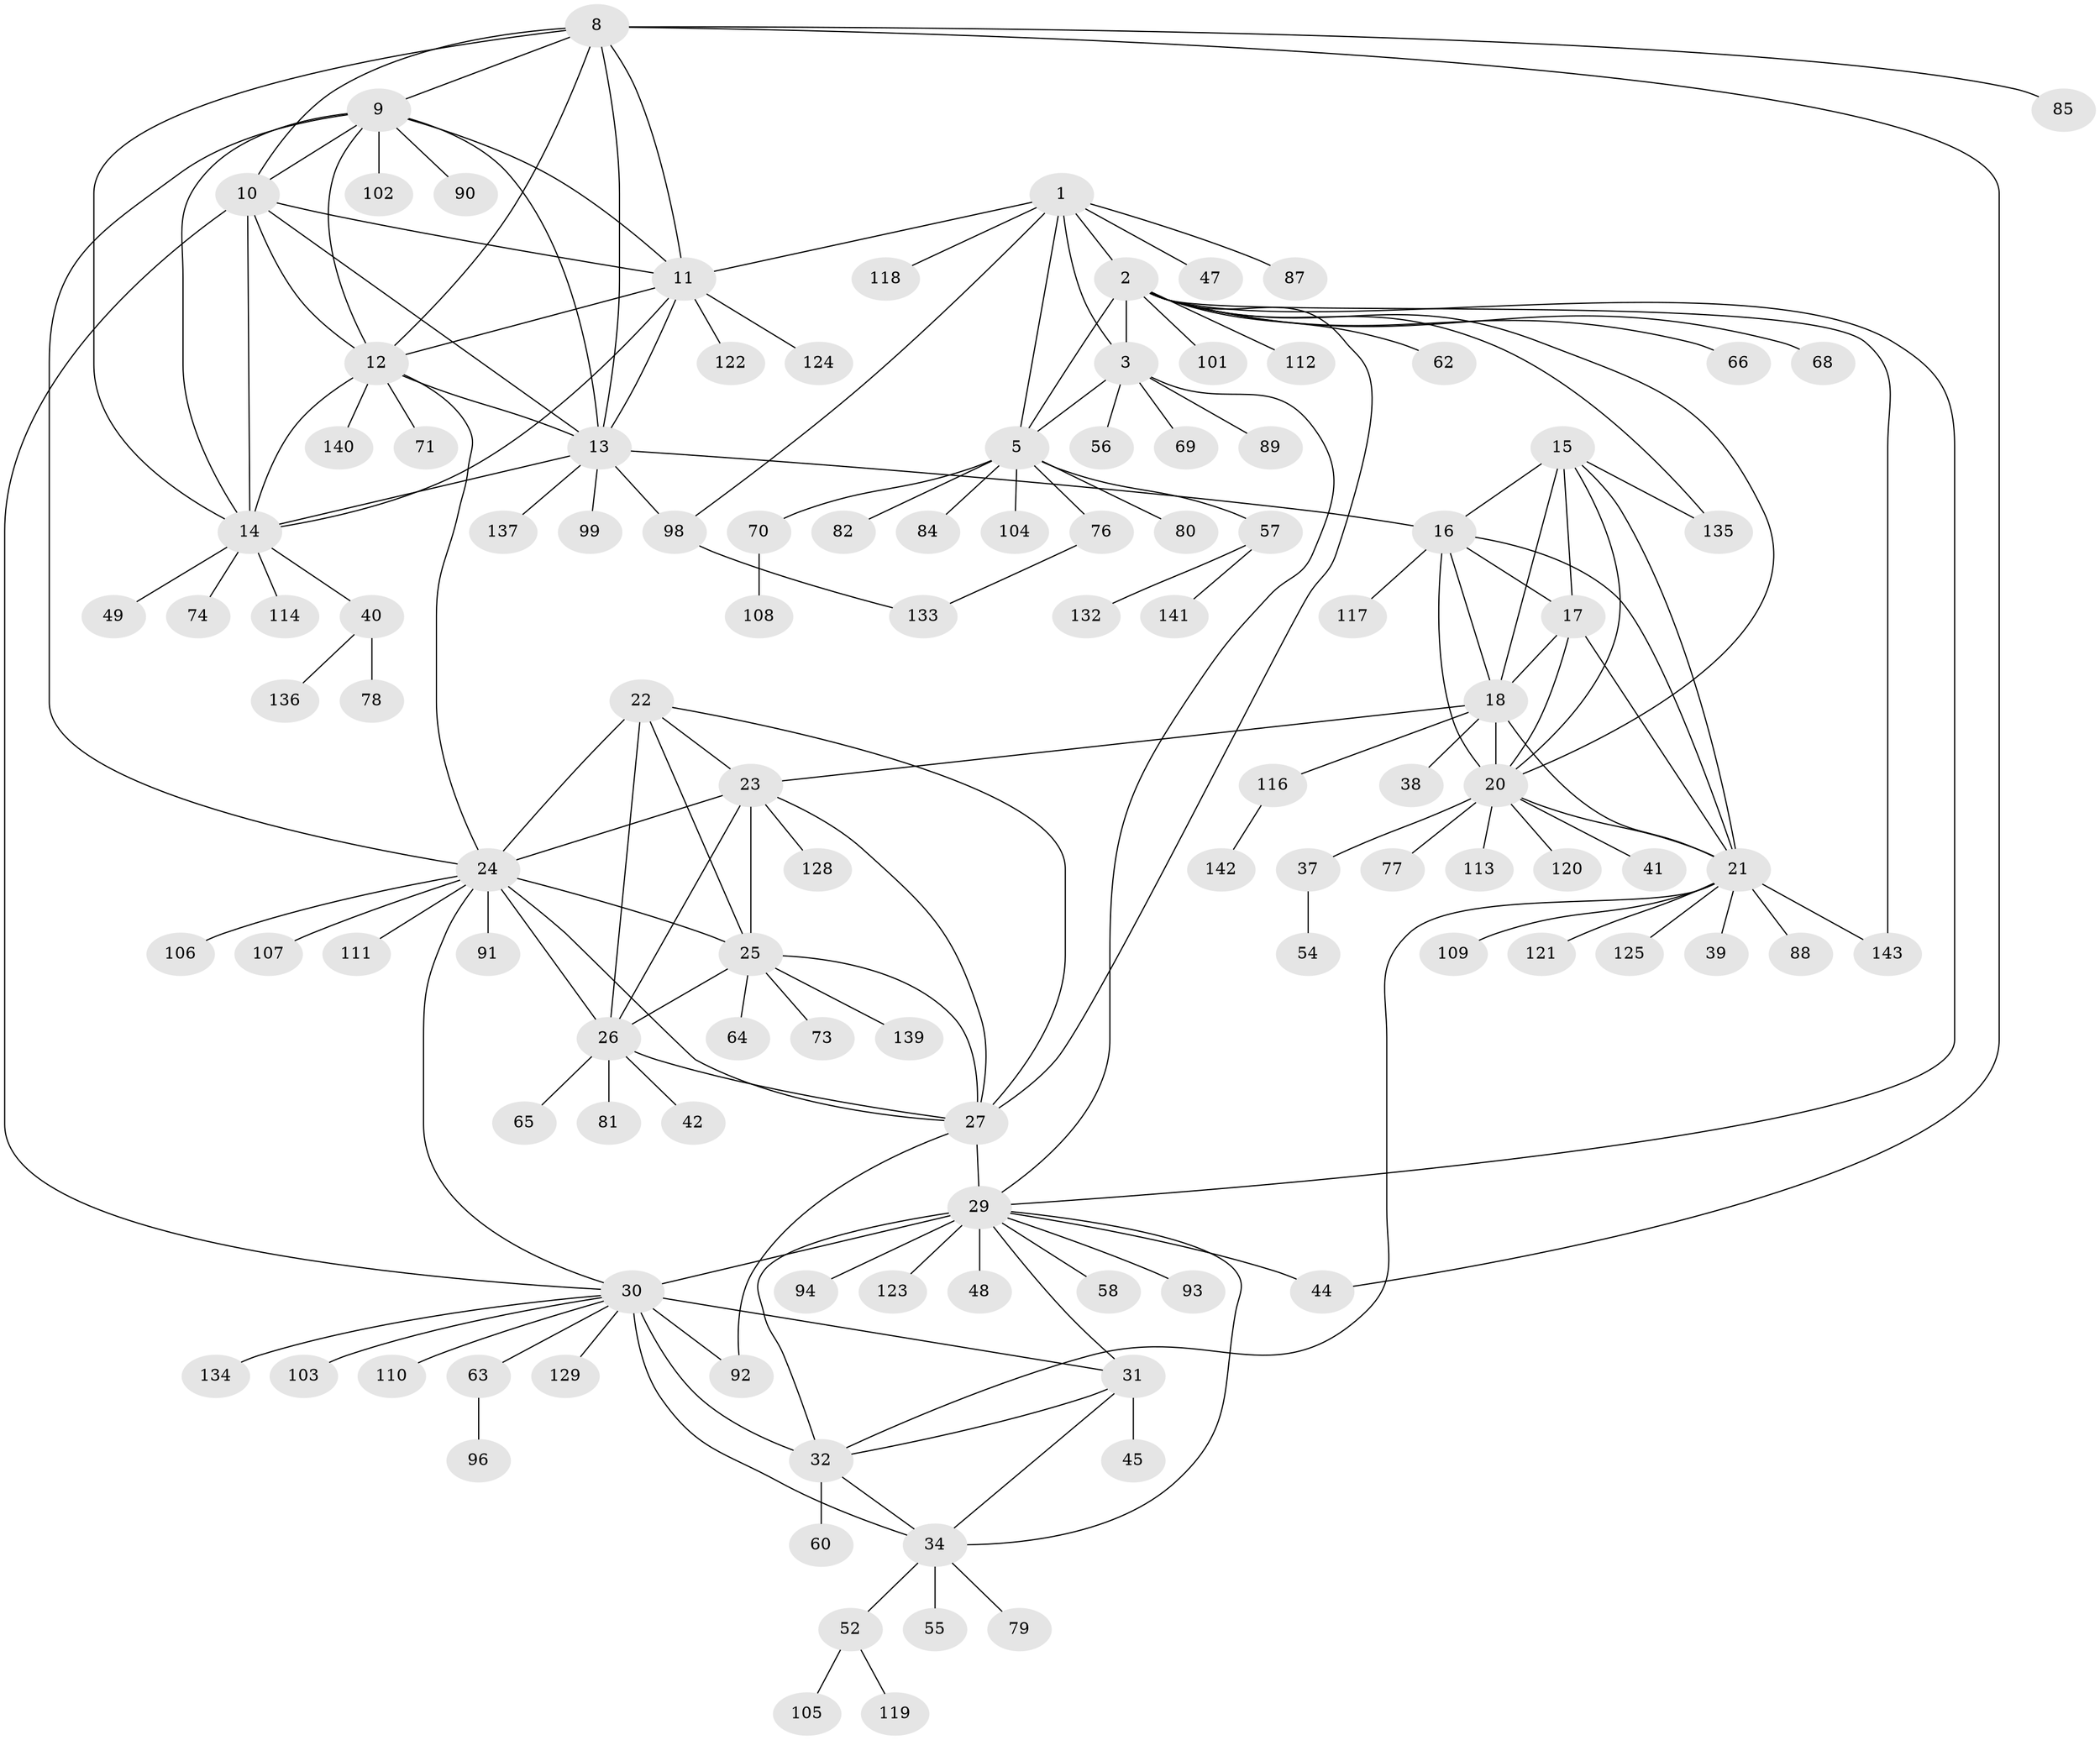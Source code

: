 // Generated by graph-tools (version 1.1) at 2025/52/02/27/25 19:52:17]
// undirected, 114 vertices, 172 edges
graph export_dot {
graph [start="1"]
  node [color=gray90,style=filled];
  1 [super="+7"];
  2 [super="+4"];
  3 [super="+97"];
  5 [super="+6"];
  8 [super="+100"];
  9 [super="+53"];
  10 [super="+43"];
  11 [super="+59"];
  12 [super="+75"];
  13 [super="+46"];
  14 [super="+83"];
  15 [super="+86"];
  16 [super="+126"];
  17 [super="+50"];
  18 [super="+19"];
  20 [super="+36"];
  21 [super="+67"];
  22;
  23 [super="+130"];
  24 [super="+95"];
  25 [super="+51"];
  26 [super="+28"];
  27;
  29 [super="+35"];
  30 [super="+33"];
  31 [super="+131"];
  32 [super="+61"];
  34;
  37;
  38;
  39;
  40 [super="+127"];
  41;
  42;
  44;
  45;
  47;
  48;
  49;
  52;
  54;
  55;
  56;
  57 [super="+72"];
  58;
  60;
  62;
  63;
  64;
  65;
  66 [super="+138"];
  68;
  69;
  70;
  71;
  73;
  74;
  76;
  77;
  78;
  79;
  80;
  81;
  82;
  84;
  85;
  87;
  88;
  89;
  90;
  91;
  92;
  93;
  94;
  96;
  98;
  99;
  101;
  102;
  103;
  104 [super="+115"];
  105;
  106;
  107;
  108;
  109;
  110;
  111;
  112;
  113;
  114;
  116;
  117;
  118;
  119;
  120;
  121;
  122;
  123;
  124;
  125;
  128;
  129;
  132;
  133;
  134;
  135;
  136;
  137;
  139;
  140;
  141;
  142;
  143;
  1 -- 2 [weight=4];
  1 -- 3 [weight=2];
  1 -- 5 [weight=4];
  1 -- 47;
  1 -- 98;
  1 -- 11;
  1 -- 118;
  1 -- 87;
  2 -- 3 [weight=2];
  2 -- 5 [weight=4];
  2 -- 27;
  2 -- 66;
  2 -- 68;
  2 -- 112;
  2 -- 101;
  2 -- 135;
  2 -- 143;
  2 -- 20;
  2 -- 62;
  2 -- 29;
  3 -- 5 [weight=2];
  3 -- 56;
  3 -- 69;
  3 -- 89;
  3 -- 29;
  5 -- 70;
  5 -- 104;
  5 -- 76;
  5 -- 80;
  5 -- 82;
  5 -- 84;
  5 -- 57;
  8 -- 9;
  8 -- 10;
  8 -- 11;
  8 -- 12;
  8 -- 13;
  8 -- 14;
  8 -- 44;
  8 -- 85;
  9 -- 10;
  9 -- 11;
  9 -- 12;
  9 -- 13;
  9 -- 14;
  9 -- 24;
  9 -- 90;
  9 -- 102;
  10 -- 11;
  10 -- 12;
  10 -- 13;
  10 -- 14;
  10 -- 30;
  11 -- 12;
  11 -- 13;
  11 -- 14;
  11 -- 122;
  11 -- 124;
  12 -- 13;
  12 -- 14;
  12 -- 71;
  12 -- 140;
  12 -- 24;
  13 -- 14;
  13 -- 16;
  13 -- 98;
  13 -- 137;
  13 -- 99;
  14 -- 40;
  14 -- 49;
  14 -- 74;
  14 -- 114;
  15 -- 16;
  15 -- 17;
  15 -- 18 [weight=2];
  15 -- 20;
  15 -- 21;
  15 -- 135;
  16 -- 17;
  16 -- 18 [weight=2];
  16 -- 20;
  16 -- 21;
  16 -- 117;
  17 -- 18 [weight=2];
  17 -- 20;
  17 -- 21;
  18 -- 20 [weight=2];
  18 -- 21 [weight=2];
  18 -- 116;
  18 -- 38;
  18 -- 23;
  20 -- 21;
  20 -- 37;
  20 -- 41;
  20 -- 77;
  20 -- 113;
  20 -- 120;
  21 -- 32 [weight=2];
  21 -- 39;
  21 -- 88;
  21 -- 109;
  21 -- 125;
  21 -- 143;
  21 -- 121;
  22 -- 23;
  22 -- 24;
  22 -- 25;
  22 -- 26 [weight=2];
  22 -- 27;
  23 -- 24;
  23 -- 25;
  23 -- 26 [weight=2];
  23 -- 27;
  23 -- 128;
  24 -- 25;
  24 -- 26 [weight=2];
  24 -- 27;
  24 -- 91;
  24 -- 106;
  24 -- 107;
  24 -- 30;
  24 -- 111;
  25 -- 26 [weight=2];
  25 -- 27;
  25 -- 64;
  25 -- 73;
  25 -- 139;
  26 -- 27 [weight=2];
  26 -- 65;
  26 -- 81;
  26 -- 42;
  27 -- 29;
  27 -- 92;
  29 -- 30 [weight=4];
  29 -- 31 [weight=2];
  29 -- 32 [weight=2];
  29 -- 34 [weight=2];
  29 -- 48;
  29 -- 93;
  29 -- 44;
  29 -- 94;
  29 -- 58;
  29 -- 123;
  30 -- 31 [weight=2];
  30 -- 32 [weight=2];
  30 -- 34 [weight=2];
  30 -- 63;
  30 -- 110;
  30 -- 129;
  30 -- 134;
  30 -- 103;
  30 -- 92;
  31 -- 32;
  31 -- 34;
  31 -- 45;
  32 -- 34;
  32 -- 60;
  34 -- 52;
  34 -- 55;
  34 -- 79;
  37 -- 54;
  40 -- 78;
  40 -- 136;
  52 -- 105;
  52 -- 119;
  57 -- 132;
  57 -- 141;
  63 -- 96;
  70 -- 108;
  76 -- 133;
  98 -- 133;
  116 -- 142;
}
